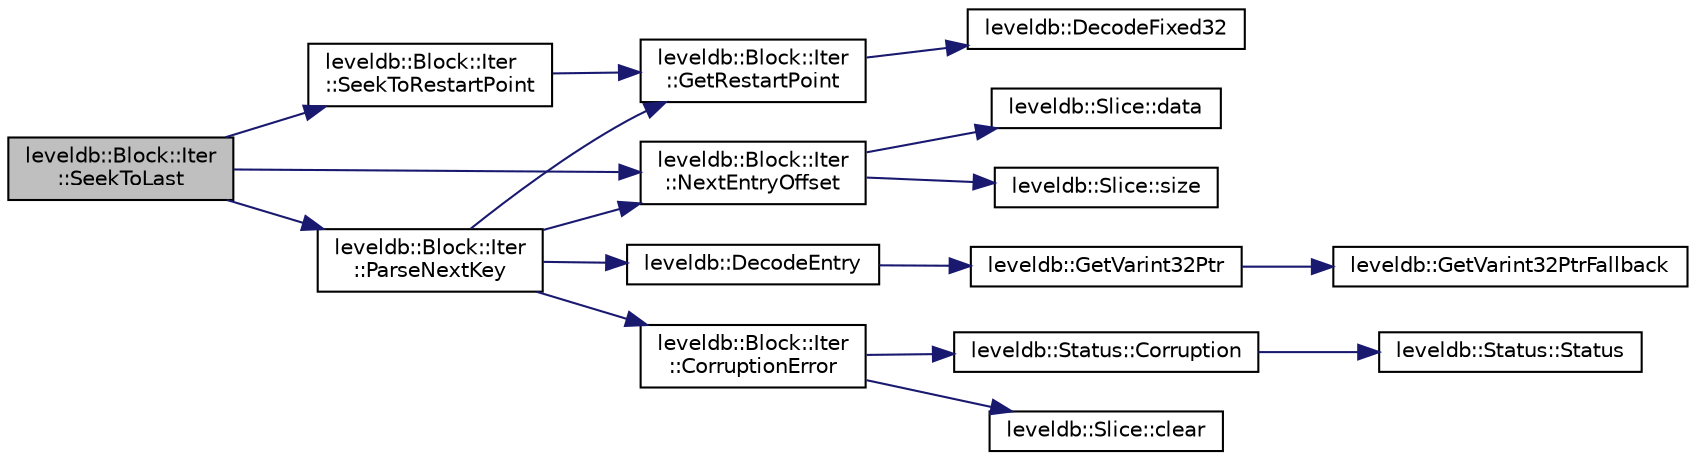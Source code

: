digraph "leveldb::Block::Iter::SeekToLast"
{
  edge [fontname="Helvetica",fontsize="10",labelfontname="Helvetica",labelfontsize="10"];
  node [fontname="Helvetica",fontsize="10",shape=record];
  rankdir="LR";
  Node1 [label="leveldb::Block::Iter\l::SeekToLast",height=0.2,width=0.4,color="black", fillcolor="grey75", style="filled" fontcolor="black"];
  Node1 -> Node2 [color="midnightblue",fontsize="10",style="solid"];
  Node2 [label="leveldb::Block::Iter\l::SeekToRestartPoint",height=0.2,width=0.4,color="black", fillcolor="white", style="filled",URL="$classleveldb_1_1_block_1_1_iter.html#a356a5cae58d7f0f816fa366acf0722f5"];
  Node2 -> Node3 [color="midnightblue",fontsize="10",style="solid"];
  Node3 [label="leveldb::Block::Iter\l::GetRestartPoint",height=0.2,width=0.4,color="black", fillcolor="white", style="filled",URL="$classleveldb_1_1_block_1_1_iter.html#a80e1396336c859c53790cad6c3cdd543"];
  Node3 -> Node4 [color="midnightblue",fontsize="10",style="solid"];
  Node4 [label="leveldb::DecodeFixed32",height=0.2,width=0.4,color="black", fillcolor="white", style="filled",URL="$namespaceleveldb.html#adae574304f9d1ed3e95742167cd449a9"];
  Node1 -> Node5 [color="midnightblue",fontsize="10",style="solid"];
  Node5 [label="leveldb::Block::Iter\l::ParseNextKey",height=0.2,width=0.4,color="black", fillcolor="white", style="filled",URL="$classleveldb_1_1_block_1_1_iter.html#abb8c89f7256e79148d942ddbc4351775"];
  Node5 -> Node6 [color="midnightblue",fontsize="10",style="solid"];
  Node6 [label="leveldb::Block::Iter\l::NextEntryOffset",height=0.2,width=0.4,color="black", fillcolor="white", style="filled",URL="$classleveldb_1_1_block_1_1_iter.html#a31bd42263cb99405a0d8fe7cc317fe16"];
  Node6 -> Node7 [color="midnightblue",fontsize="10",style="solid"];
  Node7 [label="leveldb::Slice::data",height=0.2,width=0.4,color="black", fillcolor="white", style="filled",URL="$classleveldb_1_1_slice.html#aa64861043d9deee6889461bf0593cf73"];
  Node6 -> Node8 [color="midnightblue",fontsize="10",style="solid"];
  Node8 [label="leveldb::Slice::size",height=0.2,width=0.4,color="black", fillcolor="white", style="filled",URL="$classleveldb_1_1_slice.html#a947d3173f04f8a30553e89046daf91d5"];
  Node5 -> Node9 [color="midnightblue",fontsize="10",style="solid"];
  Node9 [label="leveldb::DecodeEntry",height=0.2,width=0.4,color="black", fillcolor="white", style="filled",URL="$namespaceleveldb.html#a924f4e20853c0748f98e8f93f6a93ab9"];
  Node9 -> Node10 [color="midnightblue",fontsize="10",style="solid"];
  Node10 [label="leveldb::GetVarint32Ptr",height=0.2,width=0.4,color="black", fillcolor="white", style="filled",URL="$namespaceleveldb.html#addd01473dddfbc70ba64956fe6fac20c"];
  Node10 -> Node11 [color="midnightblue",fontsize="10",style="solid"];
  Node11 [label="leveldb::GetVarint32PtrFallback",height=0.2,width=0.4,color="black", fillcolor="white", style="filled",URL="$namespaceleveldb.html#abc68f00e57333a27e9ee4fb8d5033905"];
  Node5 -> Node12 [color="midnightblue",fontsize="10",style="solid"];
  Node12 [label="leveldb::Block::Iter\l::CorruptionError",height=0.2,width=0.4,color="black", fillcolor="white", style="filled",URL="$classleveldb_1_1_block_1_1_iter.html#ad8eff43010a2d3e0f30945ede9286521"];
  Node12 -> Node13 [color="midnightblue",fontsize="10",style="solid"];
  Node13 [label="leveldb::Status::Corruption",height=0.2,width=0.4,color="black", fillcolor="white", style="filled",URL="$classleveldb_1_1_status.html#a755b1ee5b0029cf9ea1128f1cdff5855"];
  Node13 -> Node14 [color="midnightblue",fontsize="10",style="solid"];
  Node14 [label="leveldb::Status::Status",height=0.2,width=0.4,color="black", fillcolor="white", style="filled",URL="$classleveldb_1_1_status.html#a941ec793179e81df3032a612cfe5039f"];
  Node12 -> Node15 [color="midnightblue",fontsize="10",style="solid"];
  Node15 [label="leveldb::Slice::clear",height=0.2,width=0.4,color="black", fillcolor="white", style="filled",URL="$classleveldb_1_1_slice.html#ab9b6e340e8a483a5cf713f6be17709e3"];
  Node5 -> Node3 [color="midnightblue",fontsize="10",style="solid"];
  Node1 -> Node6 [color="midnightblue",fontsize="10",style="solid"];
}
